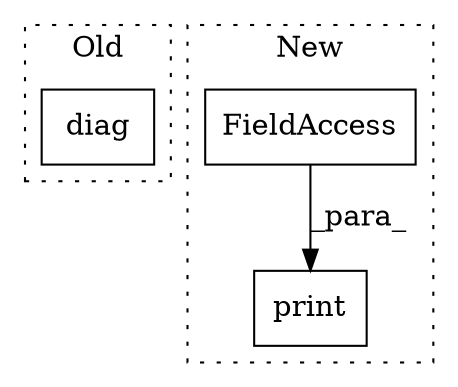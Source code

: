 digraph G {
subgraph cluster0 {
1 [label="diag" a="32" s="1335,1362" l="5,1" shape="box"];
label = "Old";
style="dotted";
}
subgraph cluster1 {
2 [label="print" a="32" s="2455,2474" l="6,1" shape="box"];
3 [label="FieldAccess" a="22" s="2461" l="13" shape="box"];
label = "New";
style="dotted";
}
3 -> 2 [label="_para_"];
}